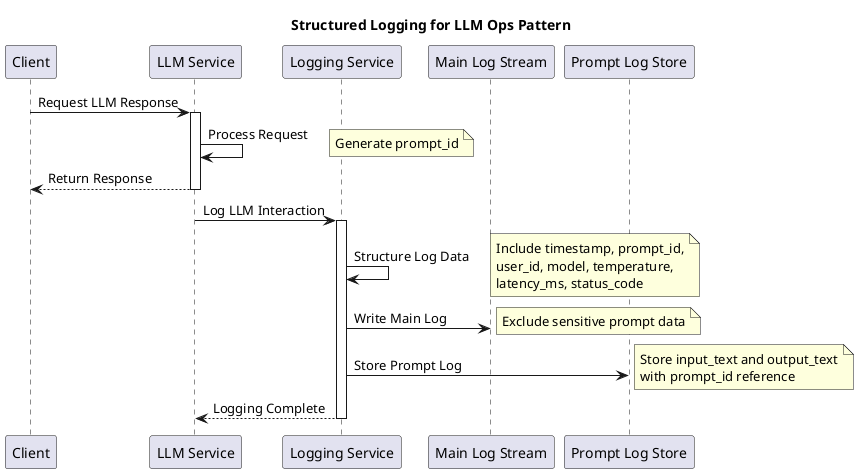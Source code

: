 @startuml
title Structured Logging for LLM Ops Pattern

participant "Client" as client
participant "LLM Service" as llm
participant "Logging Service" as logger
participant "Main Log Stream" as mainLog
participant "Prompt Log Store" as promptLog

client -> llm: Request LLM Response
activate llm

llm -> llm: Process Request
note right: Generate prompt_id

llm --> client: Return Response
deactivate llm

llm -> logger: Log LLM Interaction
activate logger

logger -> logger: Structure Log Data
note right: Include timestamp, prompt_id,\nuser_id, model, temperature,\nlatency_ms, status_code

logger -> mainLog: Write Main Log
note right: Exclude sensitive prompt data

logger -> promptLog: Store Prompt Log
note right: Store input_text and output_text\nwith prompt_id reference

logger --> llm: Logging Complete
deactivate logger

@enduml 